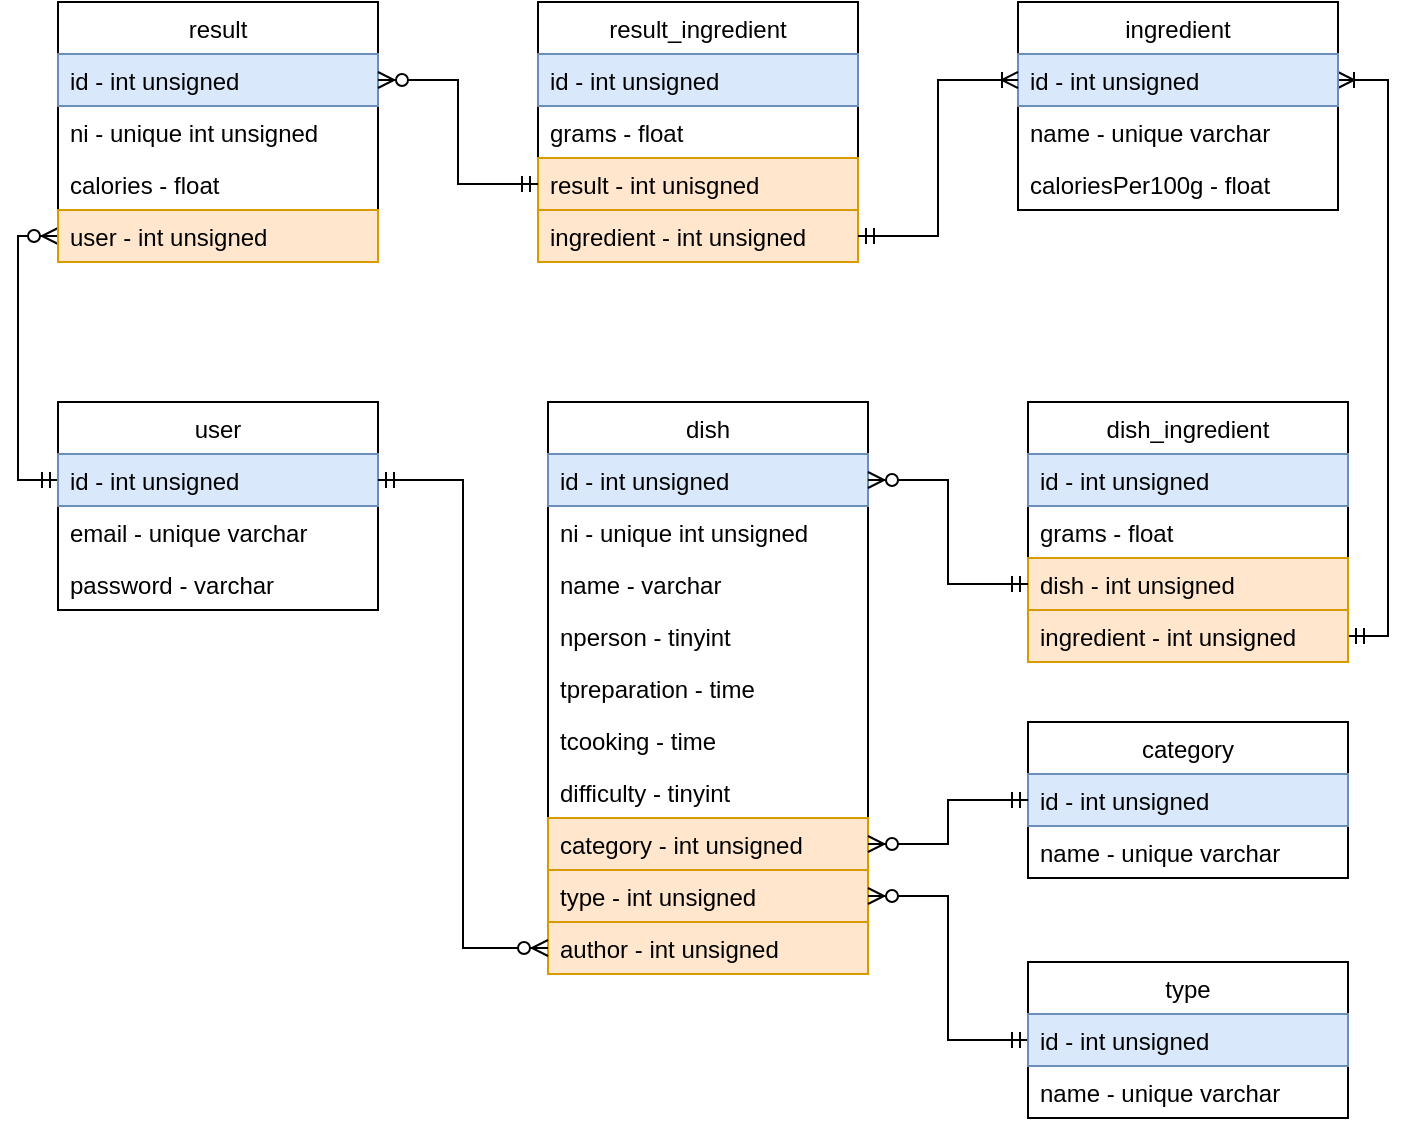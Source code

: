 <mxfile version="12.9.9" type="device"><diagram id="48UYbAcY7Ov-bog92U5c" name="Page-1"><mxGraphModel dx="460" dy="813" grid="1" gridSize="10" guides="1" tooltips="1" connect="1" arrows="1" fold="1" page="1" pageScale="1" pageWidth="1169" pageHeight="827" math="0" shadow="0"><root><mxCell id="0"/><mxCell id="1" parent="0"/><mxCell id="a3Ff5y_dbophaupaYx4n-2" value="result_ingredient" style="swimlane;fontStyle=0;childLayout=stackLayout;horizontal=1;startSize=26;fillColor=none;horizontalStack=0;resizeParent=1;resizeParentMax=0;resizeLast=0;collapsible=1;marginBottom=0;" parent="1" vertex="1"><mxGeometry x="500" width="160" height="130" as="geometry"/></mxCell><mxCell id="a3Ff5y_dbophaupaYx4n-3" value="id - int unsigned" style="text;strokeColor=#6c8ebf;fillColor=#dae8fc;align=left;verticalAlign=top;spacingLeft=4;spacingRight=4;overflow=hidden;rotatable=0;points=[[0,0.5],[1,0.5]];portConstraint=eastwest;fontColor=#000000;" parent="a3Ff5y_dbophaupaYx4n-2" vertex="1"><mxGeometry y="26" width="160" height="26" as="geometry"/></mxCell><mxCell id="MjUZ3_e3ymeLR1fLBNp0-1" value="grams - float" style="text;align=left;verticalAlign=top;spacingLeft=4;spacingRight=4;overflow=hidden;rotatable=0;points=[[0,0.5],[1,0.5]];portConstraint=eastwest;" parent="a3Ff5y_dbophaupaYx4n-2" vertex="1"><mxGeometry y="52" width="160" height="26" as="geometry"/></mxCell><mxCell id="a3Ff5y_dbophaupaYx4n-5" value="result - int unisgned" style="text;strokeColor=#d79b00;fillColor=#ffe6cc;align=left;verticalAlign=top;spacingLeft=4;spacingRight=4;overflow=hidden;rotatable=0;points=[[0,0.5],[1,0.5]];portConstraint=eastwest;" parent="a3Ff5y_dbophaupaYx4n-2" vertex="1"><mxGeometry y="78" width="160" height="26" as="geometry"/></mxCell><mxCell id="a3Ff5y_dbophaupaYx4n-6" value="ingredient - int unsigned" style="text;strokeColor=#d79b00;fillColor=#ffe6cc;align=left;verticalAlign=top;spacingLeft=4;spacingRight=4;overflow=hidden;rotatable=0;points=[[0,0.5],[1,0.5]];portConstraint=eastwest;" parent="a3Ff5y_dbophaupaYx4n-2" vertex="1"><mxGeometry y="104" width="160" height="26" as="geometry"/></mxCell><mxCell id="9CDCevRh5JfHI_1ZqjlR-46" style="edgeStyle=orthogonalEdgeStyle;rounded=0;orthogonalLoop=1;jettySize=auto;html=1;exitX=0;exitY=0.5;exitDx=0;exitDy=0;entryX=0;entryY=0.5;entryDx=0;entryDy=0;endArrow=ERzeroToMany;endFill=1;startArrow=ERmandOne;startFill=0;" parent="1" source="9CDCevRh5JfHI_1ZqjlR-3" target="9CDCevRh5JfHI_1ZqjlR-38" edge="1"><mxGeometry relative="1" as="geometry"/></mxCell><mxCell id="9CDCevRh5JfHI_1ZqjlR-36" value="result" style="swimlane;fontStyle=0;childLayout=stackLayout;horizontal=1;startSize=26;fillColor=none;horizontalStack=0;resizeParent=1;resizeParentMax=0;resizeLast=0;collapsible=1;marginBottom=0;" parent="1" vertex="1"><mxGeometry x="260" width="160" height="130" as="geometry"/></mxCell><mxCell id="9CDCevRh5JfHI_1ZqjlR-37" value="id - int unsigned" style="text;strokeColor=#6c8ebf;fillColor=#dae8fc;align=left;verticalAlign=top;spacingLeft=4;spacingRight=4;overflow=hidden;rotatable=0;points=[[0,0.5],[1,0.5]];portConstraint=eastwest;fontColor=#000000;" parent="9CDCevRh5JfHI_1ZqjlR-36" vertex="1"><mxGeometry y="26" width="160" height="26" as="geometry"/></mxCell><mxCell id="IM-eeE9dBMdc5gRfCpCp-2" value="ni - unique int unsigned" style="text;strokeColor=none;fillColor=none;align=left;verticalAlign=top;spacingLeft=4;spacingRight=4;overflow=hidden;rotatable=0;points=[[0,0.5],[1,0.5]];portConstraint=eastwest;" parent="9CDCevRh5JfHI_1ZqjlR-36" vertex="1"><mxGeometry y="52" width="160" height="26" as="geometry"/></mxCell><mxCell id="9CDCevRh5JfHI_1ZqjlR-39" value="calories - float" style="text;strokeColor=none;fillColor=none;align=left;verticalAlign=top;spacingLeft=4;spacingRight=4;overflow=hidden;rotatable=0;points=[[0,0.5],[1,0.5]];portConstraint=eastwest;" parent="9CDCevRh5JfHI_1ZqjlR-36" vertex="1"><mxGeometry y="78" width="160" height="26" as="geometry"/></mxCell><mxCell id="9CDCevRh5JfHI_1ZqjlR-38" value="user - int unsigned" style="text;strokeColor=#d79b00;fillColor=#ffe6cc;align=left;verticalAlign=top;spacingLeft=4;spacingRight=4;overflow=hidden;rotatable=0;points=[[0,0.5],[1,0.5]];portConstraint=eastwest;" parent="9CDCevRh5JfHI_1ZqjlR-36" vertex="1"><mxGeometry y="104" width="160" height="26" as="geometry"/></mxCell><mxCell id="9CDCevRh5JfHI_1ZqjlR-61" style="edgeStyle=orthogonalEdgeStyle;rounded=0;orthogonalLoop=1;jettySize=auto;html=1;exitX=1;exitY=0.5;exitDx=0;exitDy=0;entryX=1;entryY=0.5;entryDx=0;entryDy=0;startArrow=ERoneToMany;startFill=0;endArrow=ERmandOne;endFill=0;" parent="1" source="9CDCevRh5JfHI_1ZqjlR-19" target="9CDCevRh5JfHI_1ZqjlR-31" edge="1"><mxGeometry relative="1" as="geometry"/></mxCell><mxCell id="9CDCevRh5JfHI_1ZqjlR-18" value="ingredient" style="swimlane;fontStyle=0;childLayout=stackLayout;horizontal=1;startSize=26;fillColor=none;horizontalStack=0;resizeParent=1;resizeParentMax=0;resizeLast=0;collapsible=1;marginBottom=0;" parent="1" vertex="1"><mxGeometry x="740" width="160" height="104" as="geometry"/></mxCell><mxCell id="9CDCevRh5JfHI_1ZqjlR-19" value="id - int unsigned" style="text;strokeColor=#6c8ebf;fillColor=#dae8fc;align=left;verticalAlign=top;spacingLeft=4;spacingRight=4;overflow=hidden;rotatable=0;points=[[0,0.5],[1,0.5]];portConstraint=eastwest;" parent="9CDCevRh5JfHI_1ZqjlR-18" vertex="1"><mxGeometry y="26" width="160" height="26" as="geometry"/></mxCell><mxCell id="9CDCevRh5JfHI_1ZqjlR-20" value="name - unique varchar" style="text;strokeColor=none;fillColor=none;align=left;verticalAlign=top;spacingLeft=4;spacingRight=4;overflow=hidden;rotatable=0;points=[[0,0.5],[1,0.5]];portConstraint=eastwest;" parent="9CDCevRh5JfHI_1ZqjlR-18" vertex="1"><mxGeometry y="52" width="160" height="26" as="geometry"/></mxCell><mxCell id="9CDCevRh5JfHI_1ZqjlR-21" value="caloriesPer100g - float" style="text;strokeColor=none;fillColor=none;align=left;verticalAlign=top;spacingLeft=4;spacingRight=4;overflow=hidden;rotatable=0;points=[[0,0.5],[1,0.5]];portConstraint=eastwest;" parent="9CDCevRh5JfHI_1ZqjlR-18" vertex="1"><mxGeometry y="78" width="160" height="26" as="geometry"/></mxCell><mxCell id="a3Ff5y_dbophaupaYx4n-7" style="edgeStyle=orthogonalEdgeStyle;rounded=0;orthogonalLoop=1;jettySize=auto;html=1;exitX=1;exitY=0.5;exitDx=0;exitDy=0;entryX=0;entryY=0.5;entryDx=0;entryDy=0;endArrow=ERmandOne;endFill=0;startArrow=ERzeroToMany;startFill=1;" parent="1" source="9CDCevRh5JfHI_1ZqjlR-37" target="a3Ff5y_dbophaupaYx4n-5" edge="1"><mxGeometry relative="1" as="geometry"/></mxCell><mxCell id="a3Ff5y_dbophaupaYx4n-9" style="edgeStyle=orthogonalEdgeStyle;rounded=0;orthogonalLoop=1;jettySize=auto;html=1;exitX=0;exitY=0.5;exitDx=0;exitDy=0;entryX=1;entryY=0.5;entryDx=0;entryDy=0;startArrow=ERoneToMany;startFill=0;endArrow=ERmandOne;endFill=0;" parent="1" source="9CDCevRh5JfHI_1ZqjlR-19" target="a3Ff5y_dbophaupaYx4n-6" edge="1"><mxGeometry relative="1" as="geometry"/></mxCell><mxCell id="9CDCevRh5JfHI_1ZqjlR-2" value="user" style="swimlane;fontStyle=0;childLayout=stackLayout;horizontal=1;startSize=26;fillColor=none;horizontalStack=0;resizeParent=1;resizeParentMax=0;resizeLast=0;collapsible=1;marginBottom=0;" parent="1" vertex="1"><mxGeometry x="260" y="200" width="160" height="104" as="geometry"/></mxCell><mxCell id="9CDCevRh5JfHI_1ZqjlR-3" value="id - int unsigned" style="text;strokeColor=#6c8ebf;fillColor=#dae8fc;align=left;verticalAlign=top;spacingLeft=4;spacingRight=4;overflow=hidden;rotatable=0;points=[[0,0.5],[1,0.5]];portConstraint=eastwest;" parent="9CDCevRh5JfHI_1ZqjlR-2" vertex="1"><mxGeometry y="26" width="160" height="26" as="geometry"/></mxCell><mxCell id="9CDCevRh5JfHI_1ZqjlR-5" value="email - unique varchar" style="text;strokeColor=none;fillColor=none;align=left;verticalAlign=top;spacingLeft=4;spacingRight=4;overflow=hidden;rotatable=0;points=[[0,0.5],[1,0.5]];portConstraint=eastwest;" parent="9CDCevRh5JfHI_1ZqjlR-2" vertex="1"><mxGeometry y="52" width="160" height="26" as="geometry"/></mxCell><mxCell id="9CDCevRh5JfHI_1ZqjlR-6" value="password - varchar" style="text;strokeColor=none;fillColor=none;align=left;verticalAlign=top;spacingLeft=4;spacingRight=4;overflow=hidden;rotatable=0;points=[[0,0.5],[1,0.5]];portConstraint=eastwest;" parent="9CDCevRh5JfHI_1ZqjlR-2" vertex="1"><mxGeometry y="78" width="160" height="26" as="geometry"/></mxCell><mxCell id="9CDCevRh5JfHI_1ZqjlR-7" value="dish" style="swimlane;fontStyle=0;childLayout=stackLayout;horizontal=1;startSize=26;fillColor=none;horizontalStack=0;resizeParent=1;resizeParentMax=0;resizeLast=0;collapsible=1;marginBottom=0;" parent="1" vertex="1"><mxGeometry x="505" y="200" width="160" height="286" as="geometry"/></mxCell><mxCell id="9CDCevRh5JfHI_1ZqjlR-8" value="id - int unsigned" style="text;strokeColor=#6c8ebf;fillColor=#dae8fc;align=left;verticalAlign=top;spacingLeft=4;spacingRight=4;overflow=hidden;rotatable=0;points=[[0,0.5],[1,0.5]];portConstraint=eastwest;" parent="9CDCevRh5JfHI_1ZqjlR-7" vertex="1"><mxGeometry y="26" width="160" height="26" as="geometry"/></mxCell><mxCell id="IM-eeE9dBMdc5gRfCpCp-1" value="ni - unique int unsigned" style="text;strokeColor=none;fillColor=none;align=left;verticalAlign=top;spacingLeft=4;spacingRight=4;overflow=hidden;rotatable=0;points=[[0,0.5],[1,0.5]];portConstraint=eastwest;" parent="9CDCevRh5JfHI_1ZqjlR-7" vertex="1"><mxGeometry y="52" width="160" height="26" as="geometry"/></mxCell><mxCell id="9CDCevRh5JfHI_1ZqjlR-9" value="name - varchar" style="text;strokeColor=none;fillColor=none;align=left;verticalAlign=top;spacingLeft=4;spacingRight=4;overflow=hidden;rotatable=0;points=[[0,0.5],[1,0.5]];portConstraint=eastwest;" parent="9CDCevRh5JfHI_1ZqjlR-7" vertex="1"><mxGeometry y="78" width="160" height="26" as="geometry"/></mxCell><mxCell id="9CDCevRh5JfHI_1ZqjlR-11" value="nperson - tinyint" style="text;strokeColor=none;fillColor=none;align=left;verticalAlign=top;spacingLeft=4;spacingRight=4;overflow=hidden;rotatable=0;points=[[0,0.5],[1,0.5]];portConstraint=eastwest;" parent="9CDCevRh5JfHI_1ZqjlR-7" vertex="1"><mxGeometry y="104" width="160" height="26" as="geometry"/></mxCell><mxCell id="9CDCevRh5JfHI_1ZqjlR-12" value="tpreparation - time" style="text;strokeColor=none;fillColor=none;align=left;verticalAlign=top;spacingLeft=4;spacingRight=4;overflow=hidden;rotatable=0;points=[[0,0.5],[1,0.5]];portConstraint=eastwest;" parent="9CDCevRh5JfHI_1ZqjlR-7" vertex="1"><mxGeometry y="130" width="160" height="26" as="geometry"/></mxCell><mxCell id="9CDCevRh5JfHI_1ZqjlR-13" value="tcooking - time" style="text;strokeColor=none;fillColor=none;align=left;verticalAlign=top;spacingLeft=4;spacingRight=4;overflow=hidden;rotatable=0;points=[[0,0.5],[1,0.5]];portConstraint=eastwest;" parent="9CDCevRh5JfHI_1ZqjlR-7" vertex="1"><mxGeometry y="156" width="160" height="26" as="geometry"/></mxCell><mxCell id="9CDCevRh5JfHI_1ZqjlR-14" value="difficulty - tinyint" style="text;strokeColor=none;fillColor=none;align=left;verticalAlign=top;spacingLeft=4;spacingRight=4;overflow=hidden;rotatable=0;points=[[0,0.5],[1,0.5]];portConstraint=eastwest;" parent="9CDCevRh5JfHI_1ZqjlR-7" vertex="1"><mxGeometry y="182" width="160" height="26" as="geometry"/></mxCell><mxCell id="9CDCevRh5JfHI_1ZqjlR-16" value="category - int unsigned" style="text;strokeColor=#d79b00;fillColor=#ffe6cc;align=left;verticalAlign=top;spacingLeft=4;spacingRight=4;overflow=hidden;rotatable=0;points=[[0,0.5],[1,0.5]];portConstraint=eastwest;" parent="9CDCevRh5JfHI_1ZqjlR-7" vertex="1"><mxGeometry y="208" width="160" height="26" as="geometry"/></mxCell><mxCell id="9CDCevRh5JfHI_1ZqjlR-17" value="type - int unsigned" style="text;strokeColor=#d79b00;fillColor=#ffe6cc;align=left;verticalAlign=top;spacingLeft=4;spacingRight=4;overflow=hidden;rotatable=0;points=[[0,0.5],[1,0.5]];portConstraint=eastwest;" parent="9CDCevRh5JfHI_1ZqjlR-7" vertex="1"><mxGeometry y="234" width="160" height="26" as="geometry"/></mxCell><mxCell id="9CDCevRh5JfHI_1ZqjlR-27" value="author - int unsigned" style="text;strokeColor=#d79b00;fillColor=#ffe6cc;align=left;verticalAlign=top;spacingLeft=4;spacingRight=4;overflow=hidden;rotatable=0;points=[[0,0.5],[1,0.5]];portConstraint=eastwest;" parent="9CDCevRh5JfHI_1ZqjlR-7" vertex="1"><mxGeometry y="260" width="160" height="26" as="geometry"/></mxCell><mxCell id="9CDCevRh5JfHI_1ZqjlR-28" value="dish_ingredient" style="swimlane;fontStyle=0;childLayout=stackLayout;horizontal=1;startSize=26;fillColor=none;horizontalStack=0;resizeParent=1;resizeParentMax=0;resizeLast=0;collapsible=1;marginBottom=0;" parent="1" vertex="1"><mxGeometry x="745" y="200" width="160" height="130" as="geometry"/></mxCell><mxCell id="9CDCevRh5JfHI_1ZqjlR-29" value="id - int unsigned" style="text;strokeColor=#6c8ebf;fillColor=#dae8fc;align=left;verticalAlign=top;spacingLeft=4;spacingRight=4;overflow=hidden;rotatable=0;points=[[0,0.5],[1,0.5]];portConstraint=eastwest;" parent="9CDCevRh5JfHI_1ZqjlR-28" vertex="1"><mxGeometry y="26" width="160" height="26" as="geometry"/></mxCell><mxCell id="9CDCevRh5JfHI_1ZqjlR-44" value="grams - float" style="text;align=left;verticalAlign=top;spacingLeft=4;spacingRight=4;overflow=hidden;rotatable=0;points=[[0,0.5],[1,0.5]];portConstraint=eastwest;" parent="9CDCevRh5JfHI_1ZqjlR-28" vertex="1"><mxGeometry y="52" width="160" height="26" as="geometry"/></mxCell><mxCell id="9CDCevRh5JfHI_1ZqjlR-30" value="dish - int unsigned" style="text;strokeColor=#d79b00;fillColor=#ffe6cc;align=left;verticalAlign=top;spacingLeft=4;spacingRight=4;overflow=hidden;rotatable=0;points=[[0,0.5],[1,0.5]];portConstraint=eastwest;" parent="9CDCevRh5JfHI_1ZqjlR-28" vertex="1"><mxGeometry y="78" width="160" height="26" as="geometry"/></mxCell><mxCell id="9CDCevRh5JfHI_1ZqjlR-31" value="ingredient - int unsigned" style="text;strokeColor=#d79b00;fillColor=#ffe6cc;align=left;verticalAlign=top;spacingLeft=4;spacingRight=4;overflow=hidden;rotatable=0;points=[[0,0.5],[1,0.5]];portConstraint=eastwest;" parent="9CDCevRh5JfHI_1ZqjlR-28" vertex="1"><mxGeometry y="104" width="160" height="26" as="geometry"/></mxCell><mxCell id="9CDCevRh5JfHI_1ZqjlR-47" style="edgeStyle=orthogonalEdgeStyle;rounded=0;orthogonalLoop=1;jettySize=auto;html=1;exitX=1;exitY=0.5;exitDx=0;exitDy=0;entryX=0;entryY=0.5;entryDx=0;entryDy=0;startArrow=ERmandOne;startFill=0;endArrow=ERzeroToMany;endFill=1;" parent="1" source="9CDCevRh5JfHI_1ZqjlR-3" target="9CDCevRh5JfHI_1ZqjlR-27" edge="1"><mxGeometry relative="1" as="geometry"/></mxCell><mxCell id="9CDCevRh5JfHI_1ZqjlR-48" value="category" style="swimlane;fontStyle=0;childLayout=stackLayout;horizontal=1;startSize=26;fillColor=none;horizontalStack=0;resizeParent=1;resizeParentMax=0;resizeLast=0;collapsible=1;marginBottom=0;" parent="1" vertex="1"><mxGeometry x="745" y="360" width="160" height="78" as="geometry"/></mxCell><mxCell id="9CDCevRh5JfHI_1ZqjlR-49" value="id - int unsigned" style="text;strokeColor=#6c8ebf;fillColor=#dae8fc;align=left;verticalAlign=top;spacingLeft=4;spacingRight=4;overflow=hidden;rotatable=0;points=[[0,0.5],[1,0.5]];portConstraint=eastwest;" parent="9CDCevRh5JfHI_1ZqjlR-48" vertex="1"><mxGeometry y="26" width="160" height="26" as="geometry"/></mxCell><mxCell id="9CDCevRh5JfHI_1ZqjlR-50" value="name - unique varchar" style="text;strokeColor=none;fillColor=none;align=left;verticalAlign=top;spacingLeft=4;spacingRight=4;overflow=hidden;rotatable=0;points=[[0,0.5],[1,0.5]];portConstraint=eastwest;" parent="9CDCevRh5JfHI_1ZqjlR-48" vertex="1"><mxGeometry y="52" width="160" height="26" as="geometry"/></mxCell><mxCell id="9CDCevRh5JfHI_1ZqjlR-56" style="edgeStyle=orthogonalEdgeStyle;rounded=0;orthogonalLoop=1;jettySize=auto;html=1;exitX=0;exitY=0.5;exitDx=0;exitDy=0;entryX=1;entryY=0.5;entryDx=0;entryDy=0;startArrow=ERmandOne;startFill=0;endArrow=ERzeroToMany;endFill=1;" parent="1" source="9CDCevRh5JfHI_1ZqjlR-52" target="9CDCevRh5JfHI_1ZqjlR-17" edge="1"><mxGeometry relative="1" as="geometry"/></mxCell><mxCell id="9CDCevRh5JfHI_1ZqjlR-52" value="type" style="swimlane;fontStyle=0;childLayout=stackLayout;horizontal=1;startSize=26;fillColor=none;horizontalStack=0;resizeParent=1;resizeParentMax=0;resizeLast=0;collapsible=1;marginBottom=0;" parent="1" vertex="1"><mxGeometry x="745" y="480" width="160" height="78" as="geometry"/></mxCell><mxCell id="9CDCevRh5JfHI_1ZqjlR-53" value="id - int unsigned" style="text;strokeColor=#6c8ebf;fillColor=#dae8fc;align=left;verticalAlign=top;spacingLeft=4;spacingRight=4;overflow=hidden;rotatable=0;points=[[0,0.5],[1,0.5]];portConstraint=eastwest;" parent="9CDCevRh5JfHI_1ZqjlR-52" vertex="1"><mxGeometry y="26" width="160" height="26" as="geometry"/></mxCell><mxCell id="9CDCevRh5JfHI_1ZqjlR-54" value="name - unique varchar" style="text;strokeColor=none;fillColor=none;align=left;verticalAlign=top;spacingLeft=4;spacingRight=4;overflow=hidden;rotatable=0;points=[[0,0.5],[1,0.5]];portConstraint=eastwest;" parent="9CDCevRh5JfHI_1ZqjlR-52" vertex="1"><mxGeometry y="52" width="160" height="26" as="geometry"/></mxCell><mxCell id="9CDCevRh5JfHI_1ZqjlR-57" style="edgeStyle=orthogonalEdgeStyle;rounded=0;orthogonalLoop=1;jettySize=auto;html=1;exitX=0;exitY=0.5;exitDx=0;exitDy=0;entryX=1;entryY=0.5;entryDx=0;entryDy=0;startArrow=ERmandOne;startFill=0;endArrow=ERzeroToMany;endFill=1;" parent="1" source="9CDCevRh5JfHI_1ZqjlR-49" target="9CDCevRh5JfHI_1ZqjlR-16" edge="1"><mxGeometry relative="1" as="geometry"/></mxCell><mxCell id="9CDCevRh5JfHI_1ZqjlR-60" style="edgeStyle=orthogonalEdgeStyle;rounded=0;orthogonalLoop=1;jettySize=auto;html=1;exitX=1;exitY=0.5;exitDx=0;exitDy=0;entryX=0;entryY=0.5;entryDx=0;entryDy=0;startArrow=ERzeroToMany;startFill=1;endArrow=ERmandOne;endFill=0;" parent="1" source="9CDCevRh5JfHI_1ZqjlR-8" target="9CDCevRh5JfHI_1ZqjlR-30" edge="1"><mxGeometry relative="1" as="geometry"/></mxCell></root></mxGraphModel></diagram></mxfile>